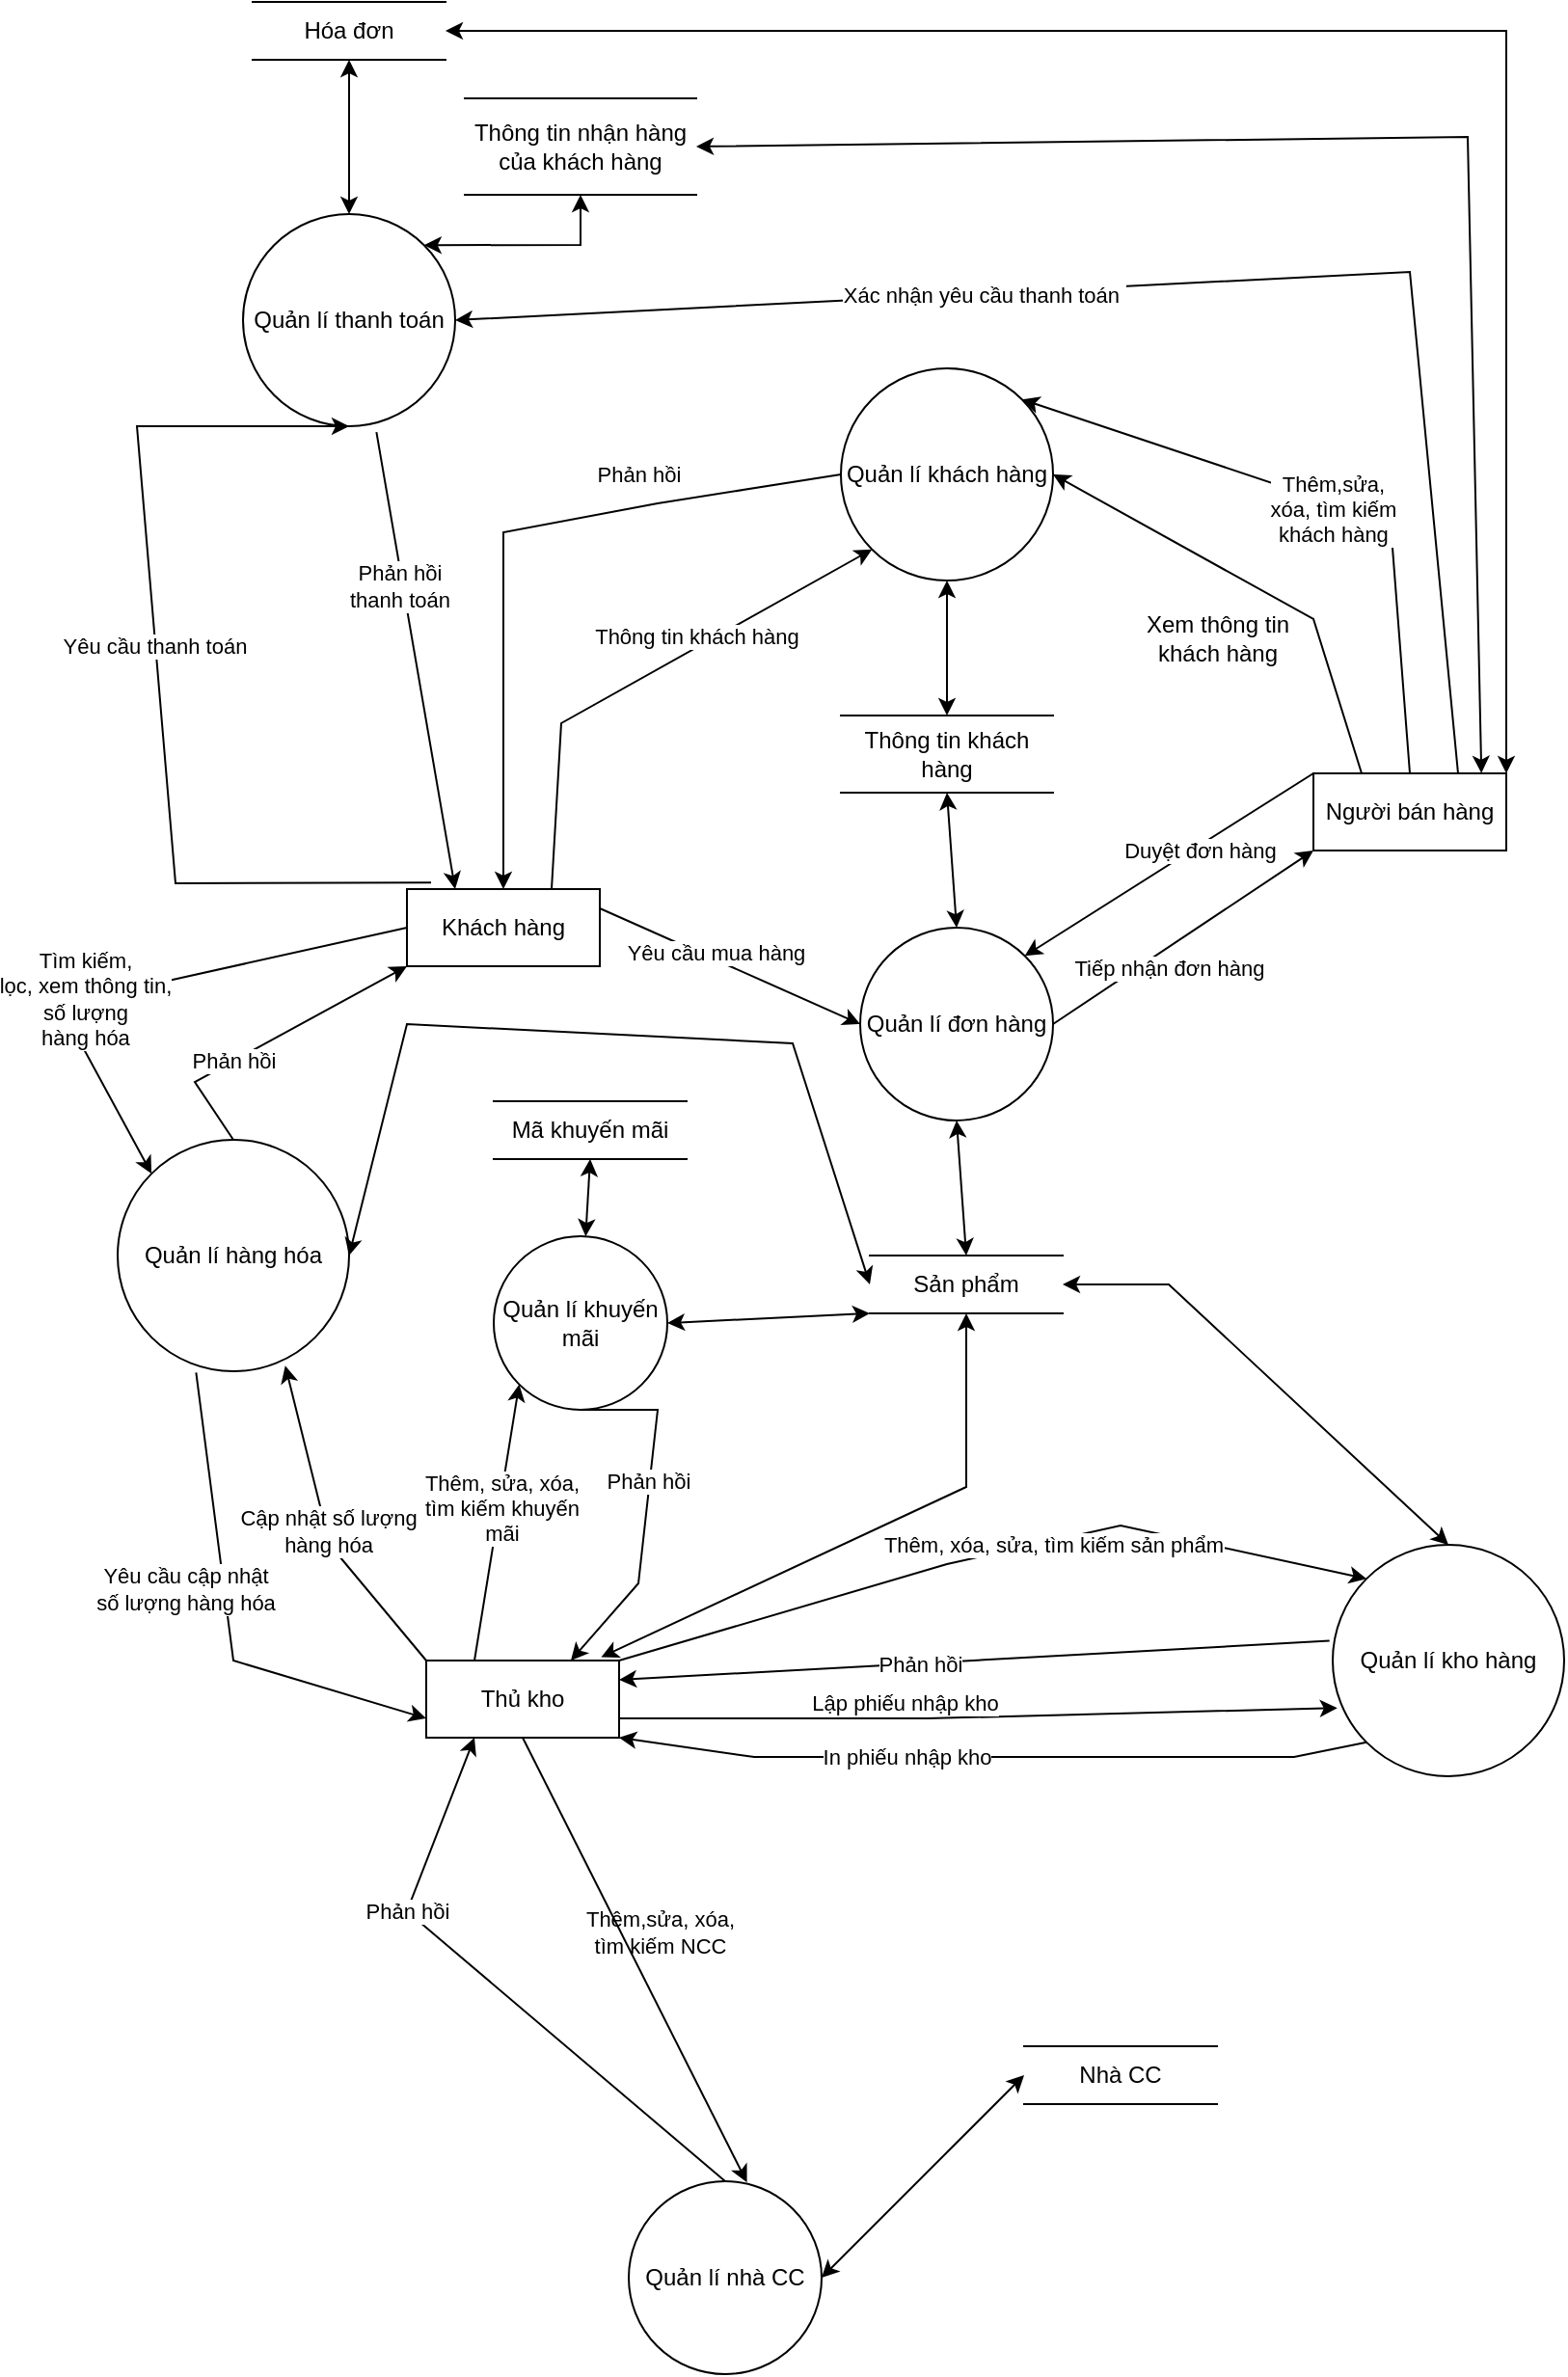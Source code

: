 <mxfile version="24.1.0" type="device">
  <diagram name="Page-1" id="51wzosEDzQwPQ3_0WkQl">
    <mxGraphModel dx="2905" dy="2269" grid="1" gridSize="10" guides="1" tooltips="1" connect="1" arrows="1" fold="1" page="1" pageScale="1" pageWidth="850" pageHeight="1100" math="0" shadow="0">
      <root>
        <mxCell id="0" />
        <mxCell id="1" parent="0" />
        <mxCell id="rjXJmVJrxNsFoH4tfVC--3" value="Khách hàng" style="rounded=0;whiteSpace=wrap;html=1;" parent="1" vertex="1">
          <mxGeometry x="190" y="10" width="100" height="40" as="geometry" />
        </mxCell>
        <mxCell id="rjXJmVJrxNsFoH4tfVC--4" value="Quản lí đơn hàng" style="ellipse;whiteSpace=wrap;html=1;aspect=fixed;" parent="1" vertex="1">
          <mxGeometry x="425" y="30" width="100" height="100" as="geometry" />
        </mxCell>
        <mxCell id="rjXJmVJrxNsFoH4tfVC--5" value="Người bán hàng" style="rounded=0;whiteSpace=wrap;html=1;" parent="1" vertex="1">
          <mxGeometry x="660" y="-50" width="100" height="40" as="geometry" />
        </mxCell>
        <mxCell id="rjXJmVJrxNsFoH4tfVC--6" value="" style="endArrow=classic;html=1;rounded=0;exitX=0;exitY=0;exitDx=0;exitDy=0;entryX=1;entryY=0;entryDx=0;entryDy=0;" parent="1" source="rjXJmVJrxNsFoH4tfVC--5" target="rjXJmVJrxNsFoH4tfVC--4" edge="1">
          <mxGeometry width="50" height="50" relative="1" as="geometry">
            <mxPoint x="685.6" y="34.48" as="sourcePoint" />
            <mxPoint x="515.355" y="40.005" as="targetPoint" />
            <Array as="points" />
          </mxGeometry>
        </mxCell>
        <mxCell id="rjXJmVJrxNsFoH4tfVC--56" value="Duyệt đơn hàng" style="edgeLabel;html=1;align=center;verticalAlign=middle;resizable=0;points=[];" parent="rjXJmVJrxNsFoH4tfVC--6" vertex="1" connectable="0">
          <mxGeometry x="0.161" y="1" relative="1" as="geometry">
            <mxPoint x="27" y="-16" as="offset" />
          </mxGeometry>
        </mxCell>
        <mxCell id="rjXJmVJrxNsFoH4tfVC--7" value="" style="endArrow=classic;html=1;rounded=0;exitX=1;exitY=0.5;exitDx=0;exitDy=0;entryX=0;entryY=1;entryDx=0;entryDy=0;" parent="1" source="rjXJmVJrxNsFoH4tfVC--4" target="rjXJmVJrxNsFoH4tfVC--5" edge="1">
          <mxGeometry width="50" height="50" relative="1" as="geometry">
            <mxPoint x="590" y="170" as="sourcePoint" />
            <mxPoint x="730" y="80" as="targetPoint" />
          </mxGeometry>
        </mxCell>
        <mxCell id="rjXJmVJrxNsFoH4tfVC--57" value="Tiếp nhận đơn hàng" style="edgeLabel;html=1;align=center;verticalAlign=middle;resizable=0;points=[];" parent="rjXJmVJrxNsFoH4tfVC--7" vertex="1" connectable="0">
          <mxGeometry x="-0.421" y="2" relative="1" as="geometry">
            <mxPoint x="22" y="-2" as="offset" />
          </mxGeometry>
        </mxCell>
        <mxCell id="rjXJmVJrxNsFoH4tfVC--9" value="" style="endArrow=classic;html=1;rounded=0;exitX=1;exitY=0.25;exitDx=0;exitDy=0;entryX=0;entryY=0.5;entryDx=0;entryDy=0;" parent="1" source="rjXJmVJrxNsFoH4tfVC--3" target="rjXJmVJrxNsFoH4tfVC--4" edge="1">
          <mxGeometry width="50" height="50" relative="1" as="geometry">
            <mxPoint x="400" y="260" as="sourcePoint" />
            <mxPoint x="450" y="210" as="targetPoint" />
            <Array as="points" />
          </mxGeometry>
        </mxCell>
        <mxCell id="rjXJmVJrxNsFoH4tfVC--53" value="Yêu cầu mua hàng" style="edgeLabel;html=1;align=center;verticalAlign=middle;resizable=0;points=[];" parent="rjXJmVJrxNsFoH4tfVC--9" vertex="1" connectable="0">
          <mxGeometry x="-0.377" y="-2" relative="1" as="geometry">
            <mxPoint x="19" y="2" as="offset" />
          </mxGeometry>
        </mxCell>
        <mxCell id="rjXJmVJrxNsFoH4tfVC--10" value="Sản phẩm" style="html=1;dashed=0;whiteSpace=wrap;shape=partialRectangle;right=0;left=0;" parent="1" vertex="1">
          <mxGeometry x="430" y="200" width="100" height="30" as="geometry" />
        </mxCell>
        <mxCell id="rjXJmVJrxNsFoH4tfVC--11" value="" style="endArrow=classic;startArrow=classic;html=1;rounded=0;entryX=0.5;entryY=1;entryDx=0;entryDy=0;exitX=0.5;exitY=0;exitDx=0;exitDy=0;" parent="1" source="rjXJmVJrxNsFoH4tfVC--10" target="rjXJmVJrxNsFoH4tfVC--4" edge="1">
          <mxGeometry width="50" height="50" relative="1" as="geometry">
            <mxPoint x="400" y="260" as="sourcePoint" />
            <mxPoint x="450" y="210" as="targetPoint" />
          </mxGeometry>
        </mxCell>
        <mxCell id="rjXJmVJrxNsFoH4tfVC--12" value="Quản lí khách hàng" style="ellipse;whiteSpace=wrap;html=1;aspect=fixed;" parent="1" vertex="1">
          <mxGeometry x="415" y="-260" width="110" height="110" as="geometry" />
        </mxCell>
        <mxCell id="rjXJmVJrxNsFoH4tfVC--14" value="" style="endArrow=classic;html=1;rounded=0;exitX=0.75;exitY=0;exitDx=0;exitDy=0;entryX=0;entryY=1;entryDx=0;entryDy=0;" parent="1" source="rjXJmVJrxNsFoH4tfVC--3" target="rjXJmVJrxNsFoH4tfVC--12" edge="1">
          <mxGeometry width="50" height="50" relative="1" as="geometry">
            <mxPoint x="400" y="60" as="sourcePoint" />
            <mxPoint x="450" y="10" as="targetPoint" />
            <Array as="points">
              <mxPoint x="270" y="-76" />
            </Array>
          </mxGeometry>
        </mxCell>
        <mxCell id="rjXJmVJrxNsFoH4tfVC--59" value="Phản hồi" style="edgeLabel;html=1;align=center;verticalAlign=middle;resizable=0;points=[];" parent="rjXJmVJrxNsFoH4tfVC--14" vertex="1" connectable="0">
          <mxGeometry x="0.138" y="-2" relative="1" as="geometry">
            <mxPoint x="-20" y="-98" as="offset" />
          </mxGeometry>
        </mxCell>
        <mxCell id="rjXJmVJrxNsFoH4tfVC--15" value="" style="endArrow=classic;html=1;rounded=0;exitX=0;exitY=0.5;exitDx=0;exitDy=0;entryX=0.5;entryY=0;entryDx=0;entryDy=0;" parent="1" source="rjXJmVJrxNsFoH4tfVC--12" target="rjXJmVJrxNsFoH4tfVC--3" edge="1">
          <mxGeometry width="50" height="50" relative="1" as="geometry">
            <mxPoint x="400" y="60" as="sourcePoint" />
            <mxPoint x="450" y="10" as="targetPoint" />
            <Array as="points">
              <mxPoint x="320" y="-190" />
              <mxPoint x="240" y="-175" />
            </Array>
          </mxGeometry>
        </mxCell>
        <mxCell id="rjXJmVJrxNsFoH4tfVC--58" value="Thông tin khách hàng" style="edgeLabel;html=1;align=center;verticalAlign=middle;resizable=0;points=[];" parent="rjXJmVJrxNsFoH4tfVC--15" vertex="1" connectable="0">
          <mxGeometry x="-0.228" relative="1" as="geometry">
            <mxPoint x="63" y="61" as="offset" />
          </mxGeometry>
        </mxCell>
        <mxCell id="rjXJmVJrxNsFoH4tfVC--16" value="Thông tin khách hàng" style="html=1;dashed=0;whiteSpace=wrap;shape=partialRectangle;right=0;left=0;" parent="1" vertex="1">
          <mxGeometry x="415" y="-80" width="110" height="40" as="geometry" />
        </mxCell>
        <mxCell id="rjXJmVJrxNsFoH4tfVC--17" value="" style="endArrow=classic;startArrow=classic;html=1;rounded=0;exitX=0.5;exitY=0;exitDx=0;exitDy=0;entryX=0.5;entryY=1;entryDx=0;entryDy=0;" parent="1" source="rjXJmVJrxNsFoH4tfVC--4" target="rjXJmVJrxNsFoH4tfVC--16" edge="1">
          <mxGeometry width="50" height="50" relative="1" as="geometry">
            <mxPoint x="400" y="60" as="sourcePoint" />
            <mxPoint x="450" y="10" as="targetPoint" />
          </mxGeometry>
        </mxCell>
        <mxCell id="rjXJmVJrxNsFoH4tfVC--18" value="" style="endArrow=classic;startArrow=classic;html=1;rounded=0;entryX=0.5;entryY=1;entryDx=0;entryDy=0;exitX=0.5;exitY=0;exitDx=0;exitDy=0;" parent="1" source="rjXJmVJrxNsFoH4tfVC--16" target="rjXJmVJrxNsFoH4tfVC--12" edge="1">
          <mxGeometry width="50" height="50" relative="1" as="geometry">
            <mxPoint x="400" y="60" as="sourcePoint" />
            <mxPoint x="450" y="10" as="targetPoint" />
          </mxGeometry>
        </mxCell>
        <mxCell id="rjXJmVJrxNsFoH4tfVC--20" value="" style="endArrow=classic;html=1;rounded=0;exitX=0.5;exitY=0;exitDx=0;exitDy=0;entryX=1;entryY=0;entryDx=0;entryDy=0;" parent="1" source="rjXJmVJrxNsFoH4tfVC--5" target="rjXJmVJrxNsFoH4tfVC--12" edge="1">
          <mxGeometry width="50" height="50" relative="1" as="geometry">
            <mxPoint x="400" y="60" as="sourcePoint" />
            <mxPoint x="450" y="10" as="targetPoint" />
            <Array as="points">
              <mxPoint x="700" y="-180" />
            </Array>
          </mxGeometry>
        </mxCell>
        <mxCell id="rjXJmVJrxNsFoH4tfVC--51" value="Thêm,sửa,&lt;br&gt;xóa, tìm kiếm&lt;br&gt;khách hàng" style="edgeLabel;html=1;align=center;verticalAlign=middle;resizable=0;points=[];" parent="rjXJmVJrxNsFoH4tfVC--20" vertex="1" connectable="0">
          <mxGeometry x="-0.031" y="3" relative="1" as="geometry">
            <mxPoint as="offset" />
          </mxGeometry>
        </mxCell>
        <mxCell id="rjXJmVJrxNsFoH4tfVC--21" value="" style="endArrow=classic;html=1;rounded=0;exitX=0.25;exitY=0;exitDx=0;exitDy=0;entryX=1;entryY=0.5;entryDx=0;entryDy=0;" parent="1" source="rjXJmVJrxNsFoH4tfVC--5" target="rjXJmVJrxNsFoH4tfVC--12" edge="1">
          <mxGeometry width="50" height="50" relative="1" as="geometry">
            <mxPoint x="400" y="60" as="sourcePoint" />
            <mxPoint x="450" y="10" as="targetPoint" />
            <Array as="points">
              <mxPoint x="660" y="-130" />
            </Array>
          </mxGeometry>
        </mxCell>
        <mxCell id="rjXJmVJrxNsFoH4tfVC--22" value="Quản lí hàng hóa" style="ellipse;whiteSpace=wrap;html=1;aspect=fixed;" parent="1" vertex="1">
          <mxGeometry x="40" y="140" width="120" height="120" as="geometry" />
        </mxCell>
        <mxCell id="rjXJmVJrxNsFoH4tfVC--23" value="" style="endArrow=classic;html=1;rounded=0;exitX=0;exitY=0.5;exitDx=0;exitDy=0;entryX=0;entryY=0;entryDx=0;entryDy=0;" parent="1" source="rjXJmVJrxNsFoH4tfVC--3" target="rjXJmVJrxNsFoH4tfVC--22" edge="1">
          <mxGeometry width="50" height="50" relative="1" as="geometry">
            <mxPoint x="400" y="360" as="sourcePoint" />
            <mxPoint x="450" y="310" as="targetPoint" />
            <Array as="points">
              <mxPoint x="10" y="70" />
            </Array>
          </mxGeometry>
        </mxCell>
        <mxCell id="rjXJmVJrxNsFoH4tfVC--62" value="Tìm kiếm,&lt;br&gt;lọc, xem thông tin,&lt;br&gt;số lượng&lt;br&gt;hàng hóa" style="edgeLabel;html=1;align=center;verticalAlign=middle;resizable=0;points=[];" parent="rjXJmVJrxNsFoH4tfVC--23" vertex="1" connectable="0">
          <mxGeometry x="0.204" relative="1" as="geometry">
            <mxPoint as="offset" />
          </mxGeometry>
        </mxCell>
        <mxCell id="rjXJmVJrxNsFoH4tfVC--24" value="" style="endArrow=classic;html=1;rounded=0;exitX=0.5;exitY=0;exitDx=0;exitDy=0;entryX=0;entryY=1;entryDx=0;entryDy=0;" parent="1" source="rjXJmVJrxNsFoH4tfVC--22" target="rjXJmVJrxNsFoH4tfVC--3" edge="1">
          <mxGeometry width="50" height="50" relative="1" as="geometry">
            <mxPoint x="400" y="260" as="sourcePoint" />
            <mxPoint x="450" y="210" as="targetPoint" />
            <Array as="points">
              <mxPoint x="80" y="110" />
            </Array>
          </mxGeometry>
        </mxCell>
        <mxCell id="rjXJmVJrxNsFoH4tfVC--63" value="Phản hồi" style="edgeLabel;html=1;align=center;verticalAlign=middle;resizable=0;points=[];" parent="rjXJmVJrxNsFoH4tfVC--24" vertex="1" connectable="0">
          <mxGeometry x="0.325" y="-1" relative="1" as="geometry">
            <mxPoint x="-43" y="22" as="offset" />
          </mxGeometry>
        </mxCell>
        <mxCell id="rjXJmVJrxNsFoH4tfVC--25" value="" style="endArrow=classic;startArrow=classic;html=1;rounded=0;exitX=1;exitY=0.5;exitDx=0;exitDy=0;entryX=0;entryY=0.5;entryDx=0;entryDy=0;" parent="1" source="rjXJmVJrxNsFoH4tfVC--22" target="rjXJmVJrxNsFoH4tfVC--10" edge="1">
          <mxGeometry width="50" height="50" relative="1" as="geometry">
            <mxPoint x="400" y="260" as="sourcePoint" />
            <mxPoint x="450" y="210" as="targetPoint" />
            <Array as="points">
              <mxPoint x="190" y="80" />
              <mxPoint x="390" y="90" />
            </Array>
          </mxGeometry>
        </mxCell>
        <mxCell id="rjXJmVJrxNsFoH4tfVC--29" value="" style="endArrow=classic;startArrow=classic;html=1;rounded=0;exitX=0.907;exitY=-0.044;exitDx=0;exitDy=0;entryX=0.5;entryY=1;entryDx=0;entryDy=0;exitPerimeter=0;" parent="1" source="rjXJmVJrxNsFoH4tfVC--31" target="rjXJmVJrxNsFoH4tfVC--10" edge="1">
          <mxGeometry width="50" height="50" relative="1" as="geometry">
            <mxPoint x="345" y="360" as="sourcePoint" />
            <mxPoint x="450" y="310" as="targetPoint" />
            <Array as="points">
              <mxPoint x="480" y="320" />
              <mxPoint x="480" y="260" />
            </Array>
          </mxGeometry>
        </mxCell>
        <mxCell id="rjXJmVJrxNsFoH4tfVC--31" value="Thủ kho" style="rounded=0;whiteSpace=wrap;html=1;" parent="1" vertex="1">
          <mxGeometry x="200" y="410" width="100" height="40" as="geometry" />
        </mxCell>
        <mxCell id="rjXJmVJrxNsFoH4tfVC--32" value="Quản lí kho hàng" style="ellipse;whiteSpace=wrap;html=1;aspect=fixed;" parent="1" vertex="1">
          <mxGeometry x="670" y="350" width="120" height="120" as="geometry" />
        </mxCell>
        <mxCell id="rjXJmVJrxNsFoH4tfVC--37" value="Quản lí nhà CC" style="ellipse;whiteSpace=wrap;html=1;aspect=fixed;" parent="1" vertex="1">
          <mxGeometry x="305" y="680" width="100" height="100" as="geometry" />
        </mxCell>
        <mxCell id="rjXJmVJrxNsFoH4tfVC--38" value="" style="endArrow=classic;html=1;rounded=0;exitX=0.5;exitY=0;exitDx=0;exitDy=0;entryX=0.25;entryY=1;entryDx=0;entryDy=0;" parent="1" source="rjXJmVJrxNsFoH4tfVC--37" target="rjXJmVJrxNsFoH4tfVC--31" edge="1">
          <mxGeometry width="50" height="50" relative="1" as="geometry">
            <mxPoint x="400" y="560" as="sourcePoint" />
            <mxPoint x="450" y="510" as="targetPoint" />
            <Array as="points">
              <mxPoint x="190" y="540" />
            </Array>
          </mxGeometry>
        </mxCell>
        <mxCell id="rjXJmVJrxNsFoH4tfVC--75" value="Thêm,sửa, xóa,&lt;br&gt;tìm kiếm NCC" style="edgeLabel;html=1;align=center;verticalAlign=middle;resizable=0;points=[];" parent="rjXJmVJrxNsFoH4tfVC--38" vertex="1" connectable="0">
          <mxGeometry x="0.273" relative="1" as="geometry">
            <mxPoint x="117" y="-1" as="offset" />
          </mxGeometry>
        </mxCell>
        <mxCell id="rjXJmVJrxNsFoH4tfVC--40" value="" style="endArrow=classic;html=1;rounded=0;exitX=0.5;exitY=1;exitDx=0;exitDy=0;entryX=0.613;entryY=0.006;entryDx=0;entryDy=0;entryPerimeter=0;" parent="1" source="rjXJmVJrxNsFoH4tfVC--31" target="rjXJmVJrxNsFoH4tfVC--37" edge="1">
          <mxGeometry width="50" height="50" relative="1" as="geometry">
            <mxPoint x="290" y="400" as="sourcePoint" />
            <mxPoint x="291.6" y="476.9" as="targetPoint" />
          </mxGeometry>
        </mxCell>
        <mxCell id="rjXJmVJrxNsFoH4tfVC--76" value="Phản hồi" style="edgeLabel;html=1;align=center;verticalAlign=middle;resizable=0;points=[];" parent="rjXJmVJrxNsFoH4tfVC--40" vertex="1" connectable="0">
          <mxGeometry x="-0.236" y="-3" relative="1" as="geometry">
            <mxPoint x="-102" as="offset" />
          </mxGeometry>
        </mxCell>
        <mxCell id="rjXJmVJrxNsFoH4tfVC--42" value="" style="endArrow=classic;html=1;rounded=0;exitX=1;exitY=0;exitDx=0;exitDy=0;entryX=0;entryY=0;entryDx=0;entryDy=0;" parent="1" source="rjXJmVJrxNsFoH4tfVC--31" target="rjXJmVJrxNsFoH4tfVC--32" edge="1">
          <mxGeometry width="50" height="50" relative="1" as="geometry">
            <mxPoint x="400" y="560" as="sourcePoint" />
            <mxPoint x="450" y="510" as="targetPoint" />
            <Array as="points">
              <mxPoint x="470" y="360" />
              <mxPoint x="560" y="340" />
            </Array>
          </mxGeometry>
        </mxCell>
        <mxCell id="rjXJmVJrxNsFoH4tfVC--72" value="Thêm, xóa, sửa, tìm kiếm sản phẩm" style="edgeLabel;html=1;align=center;verticalAlign=middle;resizable=0;points=[];" parent="rjXJmVJrxNsFoH4tfVC--42" vertex="1" connectable="0">
          <mxGeometry x="-0.205" relative="1" as="geometry">
            <mxPoint x="72" y="-15" as="offset" />
          </mxGeometry>
        </mxCell>
        <mxCell id="rjXJmVJrxNsFoH4tfVC--45" value="" style="endArrow=classic;html=1;rounded=0;exitX=0;exitY=1;exitDx=0;exitDy=0;entryX=1;entryY=1;entryDx=0;entryDy=0;" parent="1" source="rjXJmVJrxNsFoH4tfVC--32" target="rjXJmVJrxNsFoH4tfVC--31" edge="1">
          <mxGeometry width="50" height="50" relative="1" as="geometry">
            <mxPoint x="679.12" y="482.44" as="sourcePoint" />
            <mxPoint x="280.88" y="500" as="targetPoint" />
            <Array as="points">
              <mxPoint x="650" y="460" />
              <mxPoint x="370" y="460" />
            </Array>
          </mxGeometry>
        </mxCell>
        <mxCell id="rjXJmVJrxNsFoH4tfVC--82" value="In phiếu nhập kho" style="edgeLabel;html=1;align=center;verticalAlign=middle;resizable=0;points=[];" parent="rjXJmVJrxNsFoH4tfVC--45" vertex="1" connectable="0">
          <mxGeometry x="0.234" relative="1" as="geometry">
            <mxPoint as="offset" />
          </mxGeometry>
        </mxCell>
        <mxCell id="rjXJmVJrxNsFoH4tfVC--46" value="" style="endArrow=classic;startArrow=classic;html=1;rounded=0;entryX=0.5;entryY=0;entryDx=0;entryDy=0;exitX=1;exitY=0.5;exitDx=0;exitDy=0;" parent="1" source="rjXJmVJrxNsFoH4tfVC--10" target="rjXJmVJrxNsFoH4tfVC--32" edge="1">
          <mxGeometry width="50" height="50" relative="1" as="geometry">
            <mxPoint x="400" y="460" as="sourcePoint" />
            <mxPoint x="450" y="410" as="targetPoint" />
            <Array as="points">
              <mxPoint x="585" y="215" />
            </Array>
          </mxGeometry>
        </mxCell>
        <mxCell id="rjXJmVJrxNsFoH4tfVC--52" value="Xem thông tin&lt;br&gt;khách hàng" style="text;html=1;align=center;verticalAlign=middle;resizable=0;points=[];autosize=1;strokeColor=none;fillColor=none;" parent="1" vertex="1">
          <mxGeometry x="560" y="-140" width="100" height="40" as="geometry" />
        </mxCell>
        <mxCell id="rjXJmVJrxNsFoH4tfVC--68" value="" style="endArrow=classic;html=1;rounded=0;exitX=0.339;exitY=1.006;exitDx=0;exitDy=0;exitPerimeter=0;entryX=0;entryY=0.75;entryDx=0;entryDy=0;" parent="1" source="rjXJmVJrxNsFoH4tfVC--22" target="rjXJmVJrxNsFoH4tfVC--31" edge="1">
          <mxGeometry width="50" height="50" relative="1" as="geometry">
            <mxPoint x="130" y="330.36" as="sourcePoint" />
            <mxPoint x="243.76" y="389.64" as="targetPoint" />
            <Array as="points">
              <mxPoint x="100" y="410" />
            </Array>
          </mxGeometry>
        </mxCell>
        <mxCell id="rjXJmVJrxNsFoH4tfVC--70" value="Yêu cầu cập nhật&lt;br&gt;số lượng hàng hóa" style="edgeLabel;html=1;align=center;verticalAlign=middle;resizable=0;points=[];" parent="rjXJmVJrxNsFoH4tfVC--68" vertex="1" connectable="0">
          <mxGeometry x="-0.017" y="-3" relative="1" as="geometry">
            <mxPoint x="-19" y="-13" as="offset" />
          </mxGeometry>
        </mxCell>
        <mxCell id="rjXJmVJrxNsFoH4tfVC--69" value="" style="endArrow=classic;html=1;rounded=0;exitX=0;exitY=0;exitDx=0;exitDy=0;entryX=0.724;entryY=0.976;entryDx=0;entryDy=0;entryPerimeter=0;" parent="1" source="rjXJmVJrxNsFoH4tfVC--31" target="rjXJmVJrxNsFoH4tfVC--22" edge="1">
          <mxGeometry width="50" height="50" relative="1" as="geometry">
            <mxPoint x="400" y="360" as="sourcePoint" />
            <mxPoint x="450" y="310" as="targetPoint" />
            <Array as="points">
              <mxPoint x="150" y="350" />
            </Array>
          </mxGeometry>
        </mxCell>
        <mxCell id="rjXJmVJrxNsFoH4tfVC--71" value="Cập nhật số lượng&lt;br&gt;hàng hóa" style="edgeLabel;html=1;align=center;verticalAlign=middle;resizable=0;points=[];" parent="rjXJmVJrxNsFoH4tfVC--69" vertex="1" connectable="0">
          <mxGeometry x="-0.019" y="2" relative="1" as="geometry">
            <mxPoint x="2" y="-1" as="offset" />
          </mxGeometry>
        </mxCell>
        <mxCell id="rjXJmVJrxNsFoH4tfVC--77" value="Nhà CC" style="html=1;dashed=0;whiteSpace=wrap;shape=partialRectangle;right=0;left=0;" parent="1" vertex="1">
          <mxGeometry x="510" y="610" width="100" height="30" as="geometry" />
        </mxCell>
        <mxCell id="rjXJmVJrxNsFoH4tfVC--78" value="" style="endArrow=classic;startArrow=classic;html=1;rounded=0;exitX=0;exitY=0.5;exitDx=0;exitDy=0;entryX=1;entryY=0.5;entryDx=0;entryDy=0;" parent="1" source="rjXJmVJrxNsFoH4tfVC--77" target="rjXJmVJrxNsFoH4tfVC--37" edge="1">
          <mxGeometry width="50" height="50" relative="1" as="geometry">
            <mxPoint x="400" y="460" as="sourcePoint" />
            <mxPoint x="450" y="410" as="targetPoint" />
            <Array as="points" />
          </mxGeometry>
        </mxCell>
        <mxCell id="rjXJmVJrxNsFoH4tfVC--80" value="" style="endArrow=classic;html=1;rounded=0;exitX=1;exitY=0.75;exitDx=0;exitDy=0;entryX=0.02;entryY=0.705;entryDx=0;entryDy=0;entryPerimeter=0;" parent="1" source="rjXJmVJrxNsFoH4tfVC--31" target="rjXJmVJrxNsFoH4tfVC--32" edge="1">
          <mxGeometry width="50" height="50" relative="1" as="geometry">
            <mxPoint x="400" y="360" as="sourcePoint" />
            <mxPoint x="450" y="310" as="targetPoint" />
            <Array as="points">
              <mxPoint x="460" y="440" />
            </Array>
          </mxGeometry>
        </mxCell>
        <mxCell id="rjXJmVJrxNsFoH4tfVC--81" value="Lập phiếu nhập kho" style="edgeLabel;html=1;align=center;verticalAlign=middle;resizable=0;points=[];" parent="rjXJmVJrxNsFoH4tfVC--80" vertex="1" connectable="0">
          <mxGeometry x="-0.222" relative="1" as="geometry">
            <mxPoint x="3" y="-8" as="offset" />
          </mxGeometry>
        </mxCell>
        <mxCell id="rjXJmVJrxNsFoH4tfVC--90" value="Quản lí thanh toán" style="ellipse;whiteSpace=wrap;html=1;aspect=fixed;" parent="1" vertex="1">
          <mxGeometry x="105" y="-340" width="110" height="110" as="geometry" />
        </mxCell>
        <mxCell id="rjXJmVJrxNsFoH4tfVC--91" value="Hóa đơn" style="html=1;dashed=0;whiteSpace=wrap;shape=partialRectangle;right=0;left=0;" parent="1" vertex="1">
          <mxGeometry x="110" y="-450" width="100" height="30" as="geometry" />
        </mxCell>
        <mxCell id="rjXJmVJrxNsFoH4tfVC--93" value="" style="endArrow=classic;html=1;rounded=0;exitX=0.125;exitY=-0.085;exitDx=0;exitDy=0;exitPerimeter=0;entryX=0.5;entryY=1;entryDx=0;entryDy=0;" parent="1" source="rjXJmVJrxNsFoH4tfVC--3" target="rjXJmVJrxNsFoH4tfVC--90" edge="1">
          <mxGeometry width="50" height="50" relative="1" as="geometry">
            <mxPoint x="370" y="-140" as="sourcePoint" />
            <mxPoint x="420" y="-190" as="targetPoint" />
            <Array as="points">
              <mxPoint x="70" y="7" />
              <mxPoint x="50" y="-230" />
            </Array>
          </mxGeometry>
        </mxCell>
        <mxCell id="rjXJmVJrxNsFoH4tfVC--94" value="Yêu cầu thanh toán" style="edgeLabel;html=1;align=center;verticalAlign=middle;resizable=0;points=[];" parent="rjXJmVJrxNsFoH4tfVC--93" vertex="1" connectable="0">
          <mxGeometry x="0.067" y="1" relative="1" as="geometry">
            <mxPoint as="offset" />
          </mxGeometry>
        </mxCell>
        <mxCell id="rjXJmVJrxNsFoH4tfVC--100" value="" style="endArrow=classic;html=1;rounded=0;exitX=0.629;exitY=1.028;exitDx=0;exitDy=0;exitPerimeter=0;entryX=0.25;entryY=0;entryDx=0;entryDy=0;" parent="1" source="rjXJmVJrxNsFoH4tfVC--90" target="rjXJmVJrxNsFoH4tfVC--3" edge="1">
          <mxGeometry width="50" height="50" relative="1" as="geometry">
            <mxPoint x="370" y="-140" as="sourcePoint" />
            <mxPoint x="420" y="-190" as="targetPoint" />
          </mxGeometry>
        </mxCell>
        <mxCell id="rjXJmVJrxNsFoH4tfVC--101" value="Phản hồi&lt;br&gt;thanh toán" style="edgeLabel;html=1;align=center;verticalAlign=middle;resizable=0;points=[];" parent="rjXJmVJrxNsFoH4tfVC--100" vertex="1" connectable="0">
          <mxGeometry x="-0.325" y="-2" relative="1" as="geometry">
            <mxPoint as="offset" />
          </mxGeometry>
        </mxCell>
        <mxCell id="rjXJmVJrxNsFoH4tfVC--102" value="" style="endArrow=classic;startArrow=classic;html=1;rounded=0;exitX=0.5;exitY=0;exitDx=0;exitDy=0;entryX=0.5;entryY=1;entryDx=0;entryDy=0;" parent="1" source="rjXJmVJrxNsFoH4tfVC--90" target="rjXJmVJrxNsFoH4tfVC--91" edge="1">
          <mxGeometry width="50" height="50" relative="1" as="geometry">
            <mxPoint x="370" y="-230" as="sourcePoint" />
            <mxPoint x="420" y="-280" as="targetPoint" />
          </mxGeometry>
        </mxCell>
        <mxCell id="rjXJmVJrxNsFoH4tfVC--103" value="" style="endArrow=classic;startArrow=classic;html=1;rounded=0;entryX=1;entryY=0.5;entryDx=0;entryDy=0;exitX=1;exitY=0;exitDx=0;exitDy=0;" parent="1" source="rjXJmVJrxNsFoH4tfVC--5" target="rjXJmVJrxNsFoH4tfVC--91" edge="1">
          <mxGeometry width="50" height="50" relative="1" as="geometry">
            <mxPoint x="735" y="-50" as="sourcePoint" />
            <mxPoint x="420" y="-280" as="targetPoint" />
            <Array as="points">
              <mxPoint x="760" y="-435" />
            </Array>
          </mxGeometry>
        </mxCell>
        <mxCell id="rjXJmVJrxNsFoH4tfVC--104" value="" style="endArrow=classic;html=1;rounded=0;exitX=0.75;exitY=0;exitDx=0;exitDy=0;entryX=1;entryY=0.5;entryDx=0;entryDy=0;" parent="1" source="rjXJmVJrxNsFoH4tfVC--5" target="rjXJmVJrxNsFoH4tfVC--90" edge="1">
          <mxGeometry width="50" height="50" relative="1" as="geometry">
            <mxPoint x="370" y="-230" as="sourcePoint" />
            <mxPoint x="420" y="-280" as="targetPoint" />
            <Array as="points">
              <mxPoint x="710" y="-310" />
            </Array>
          </mxGeometry>
        </mxCell>
        <mxCell id="rjXJmVJrxNsFoH4tfVC--105" value="Xác nhận yêu cầu thanh toán&amp;nbsp;" style="edgeLabel;html=1;align=center;verticalAlign=middle;resizable=0;points=[];" parent="rjXJmVJrxNsFoH4tfVC--104" vertex="1" connectable="0">
          <mxGeometry x="0.277" y="1" relative="1" as="geometry">
            <mxPoint as="offset" />
          </mxGeometry>
        </mxCell>
        <mxCell id="rjXJmVJrxNsFoH4tfVC--107" value="Thông tin nhận hàng của khách hàng" style="html=1;dashed=0;whiteSpace=wrap;shape=partialRectangle;right=0;left=0;" parent="1" vertex="1">
          <mxGeometry x="220" y="-400" width="120" height="50" as="geometry" />
        </mxCell>
        <mxCell id="rjXJmVJrxNsFoH4tfVC--108" value="" style="endArrow=classic;startArrow=classic;html=1;rounded=0;exitX=1;exitY=0;exitDx=0;exitDy=0;entryX=0.5;entryY=1;entryDx=0;entryDy=0;" parent="1" source="rjXJmVJrxNsFoH4tfVC--90" target="rjXJmVJrxNsFoH4tfVC--107" edge="1">
          <mxGeometry width="50" height="50" relative="1" as="geometry">
            <mxPoint x="410" y="-180" as="sourcePoint" />
            <mxPoint x="460" y="-230" as="targetPoint" />
            <Array as="points">
              <mxPoint x="280" y="-324" />
            </Array>
          </mxGeometry>
        </mxCell>
        <mxCell id="rjXJmVJrxNsFoH4tfVC--109" value="" style="endArrow=classic;startArrow=classic;html=1;rounded=0;entryX=1;entryY=0.5;entryDx=0;entryDy=0;exitX=0.871;exitY=-0.003;exitDx=0;exitDy=0;exitPerimeter=0;" parent="1" source="rjXJmVJrxNsFoH4tfVC--5" target="rjXJmVJrxNsFoH4tfVC--107" edge="1">
          <mxGeometry width="50" height="50" relative="1" as="geometry">
            <mxPoint x="410" y="-180" as="sourcePoint" />
            <mxPoint x="460" y="-230" as="targetPoint" />
            <Array as="points">
              <mxPoint x="740" y="-380" />
            </Array>
          </mxGeometry>
        </mxCell>
        <mxCell id="rjXJmVJrxNsFoH4tfVC--118" value="Quản lí khuyến mãi" style="ellipse;whiteSpace=wrap;html=1;aspect=fixed;" parent="1" vertex="1">
          <mxGeometry x="235" y="190" width="90" height="90" as="geometry" />
        </mxCell>
        <mxCell id="rjXJmVJrxNsFoH4tfVC--125" value="" style="endArrow=classic;startArrow=classic;html=1;rounded=0;entryX=0;entryY=1;entryDx=0;entryDy=0;exitX=1;exitY=0.5;exitDx=0;exitDy=0;" parent="1" source="rjXJmVJrxNsFoH4tfVC--118" target="rjXJmVJrxNsFoH4tfVC--10" edge="1">
          <mxGeometry width="50" height="50" relative="1" as="geometry">
            <mxPoint x="300" y="200" as="sourcePoint" />
            <mxPoint x="350" y="150" as="targetPoint" />
          </mxGeometry>
        </mxCell>
        <mxCell id="Rdf9XJ_qi7vOVaelEvdV-1" value="" style="endArrow=classic;html=1;rounded=0;exitX=0.25;exitY=0;exitDx=0;exitDy=0;entryX=0;entryY=1;entryDx=0;entryDy=0;" edge="1" parent="1" source="rjXJmVJrxNsFoH4tfVC--31" target="rjXJmVJrxNsFoH4tfVC--118">
          <mxGeometry width="50" height="50" relative="1" as="geometry">
            <mxPoint x="340" y="350" as="sourcePoint" />
            <mxPoint x="390" y="300" as="targetPoint" />
          </mxGeometry>
        </mxCell>
        <mxCell id="Rdf9XJ_qi7vOVaelEvdV-2" value="Thêm, sửa, xóa,&lt;br&gt;tìm kiếm khuyến&lt;br&gt;mãi" style="edgeLabel;html=1;align=center;verticalAlign=middle;resizable=0;points=[];" vertex="1" connectable="0" parent="Rdf9XJ_qi7vOVaelEvdV-1">
          <mxGeometry x="0.104" relative="1" as="geometry">
            <mxPoint x="1" as="offset" />
          </mxGeometry>
        </mxCell>
        <mxCell id="Rdf9XJ_qi7vOVaelEvdV-3" value="" style="endArrow=classic;html=1;rounded=0;exitX=0.5;exitY=1;exitDx=0;exitDy=0;entryX=0.75;entryY=0;entryDx=0;entryDy=0;" edge="1" parent="1" source="rjXJmVJrxNsFoH4tfVC--118" target="rjXJmVJrxNsFoH4tfVC--31">
          <mxGeometry width="50" height="50" relative="1" as="geometry">
            <mxPoint x="340" y="350" as="sourcePoint" />
            <mxPoint x="390" y="300" as="targetPoint" />
            <Array as="points">
              <mxPoint x="320" y="280" />
              <mxPoint x="310" y="370" />
            </Array>
          </mxGeometry>
        </mxCell>
        <mxCell id="Rdf9XJ_qi7vOVaelEvdV-4" value="Phản hồi" style="edgeLabel;html=1;align=center;verticalAlign=middle;resizable=0;points=[];" vertex="1" connectable="0" parent="Rdf9XJ_qi7vOVaelEvdV-3">
          <mxGeometry x="-0.16" y="-1" relative="1" as="geometry">
            <mxPoint as="offset" />
          </mxGeometry>
        </mxCell>
        <mxCell id="Rdf9XJ_qi7vOVaelEvdV-5" value="Mã khuyến mãi" style="html=1;dashed=0;whiteSpace=wrap;shape=partialRectangle;right=0;left=0;" vertex="1" parent="1">
          <mxGeometry x="235" y="120" width="100" height="30" as="geometry" />
        </mxCell>
        <mxCell id="Rdf9XJ_qi7vOVaelEvdV-6" value="" style="endArrow=classic;startArrow=classic;html=1;rounded=0;entryX=0.5;entryY=1;entryDx=0;entryDy=0;" edge="1" parent="1" source="rjXJmVJrxNsFoH4tfVC--118" target="Rdf9XJ_qi7vOVaelEvdV-5">
          <mxGeometry width="50" height="50" relative="1" as="geometry">
            <mxPoint x="340" y="250" as="sourcePoint" />
            <mxPoint x="390" y="200" as="targetPoint" />
          </mxGeometry>
        </mxCell>
        <mxCell id="Rdf9XJ_qi7vOVaelEvdV-7" value="" style="endArrow=classic;html=1;rounded=0;exitX=-0.014;exitY=0.415;exitDx=0;exitDy=0;exitPerimeter=0;entryX=1;entryY=0.25;entryDx=0;entryDy=0;" edge="1" parent="1" source="rjXJmVJrxNsFoH4tfVC--32" target="rjXJmVJrxNsFoH4tfVC--31">
          <mxGeometry width="50" height="50" relative="1" as="geometry">
            <mxPoint x="430" y="450" as="sourcePoint" />
            <mxPoint x="480" y="400" as="targetPoint" />
          </mxGeometry>
        </mxCell>
        <mxCell id="Rdf9XJ_qi7vOVaelEvdV-8" value="Phản hồi" style="edgeLabel;html=1;align=center;verticalAlign=middle;resizable=0;points=[];" vertex="1" connectable="0" parent="Rdf9XJ_qi7vOVaelEvdV-7">
          <mxGeometry x="0.155" relative="1" as="geometry">
            <mxPoint as="offset" />
          </mxGeometry>
        </mxCell>
      </root>
    </mxGraphModel>
  </diagram>
</mxfile>
